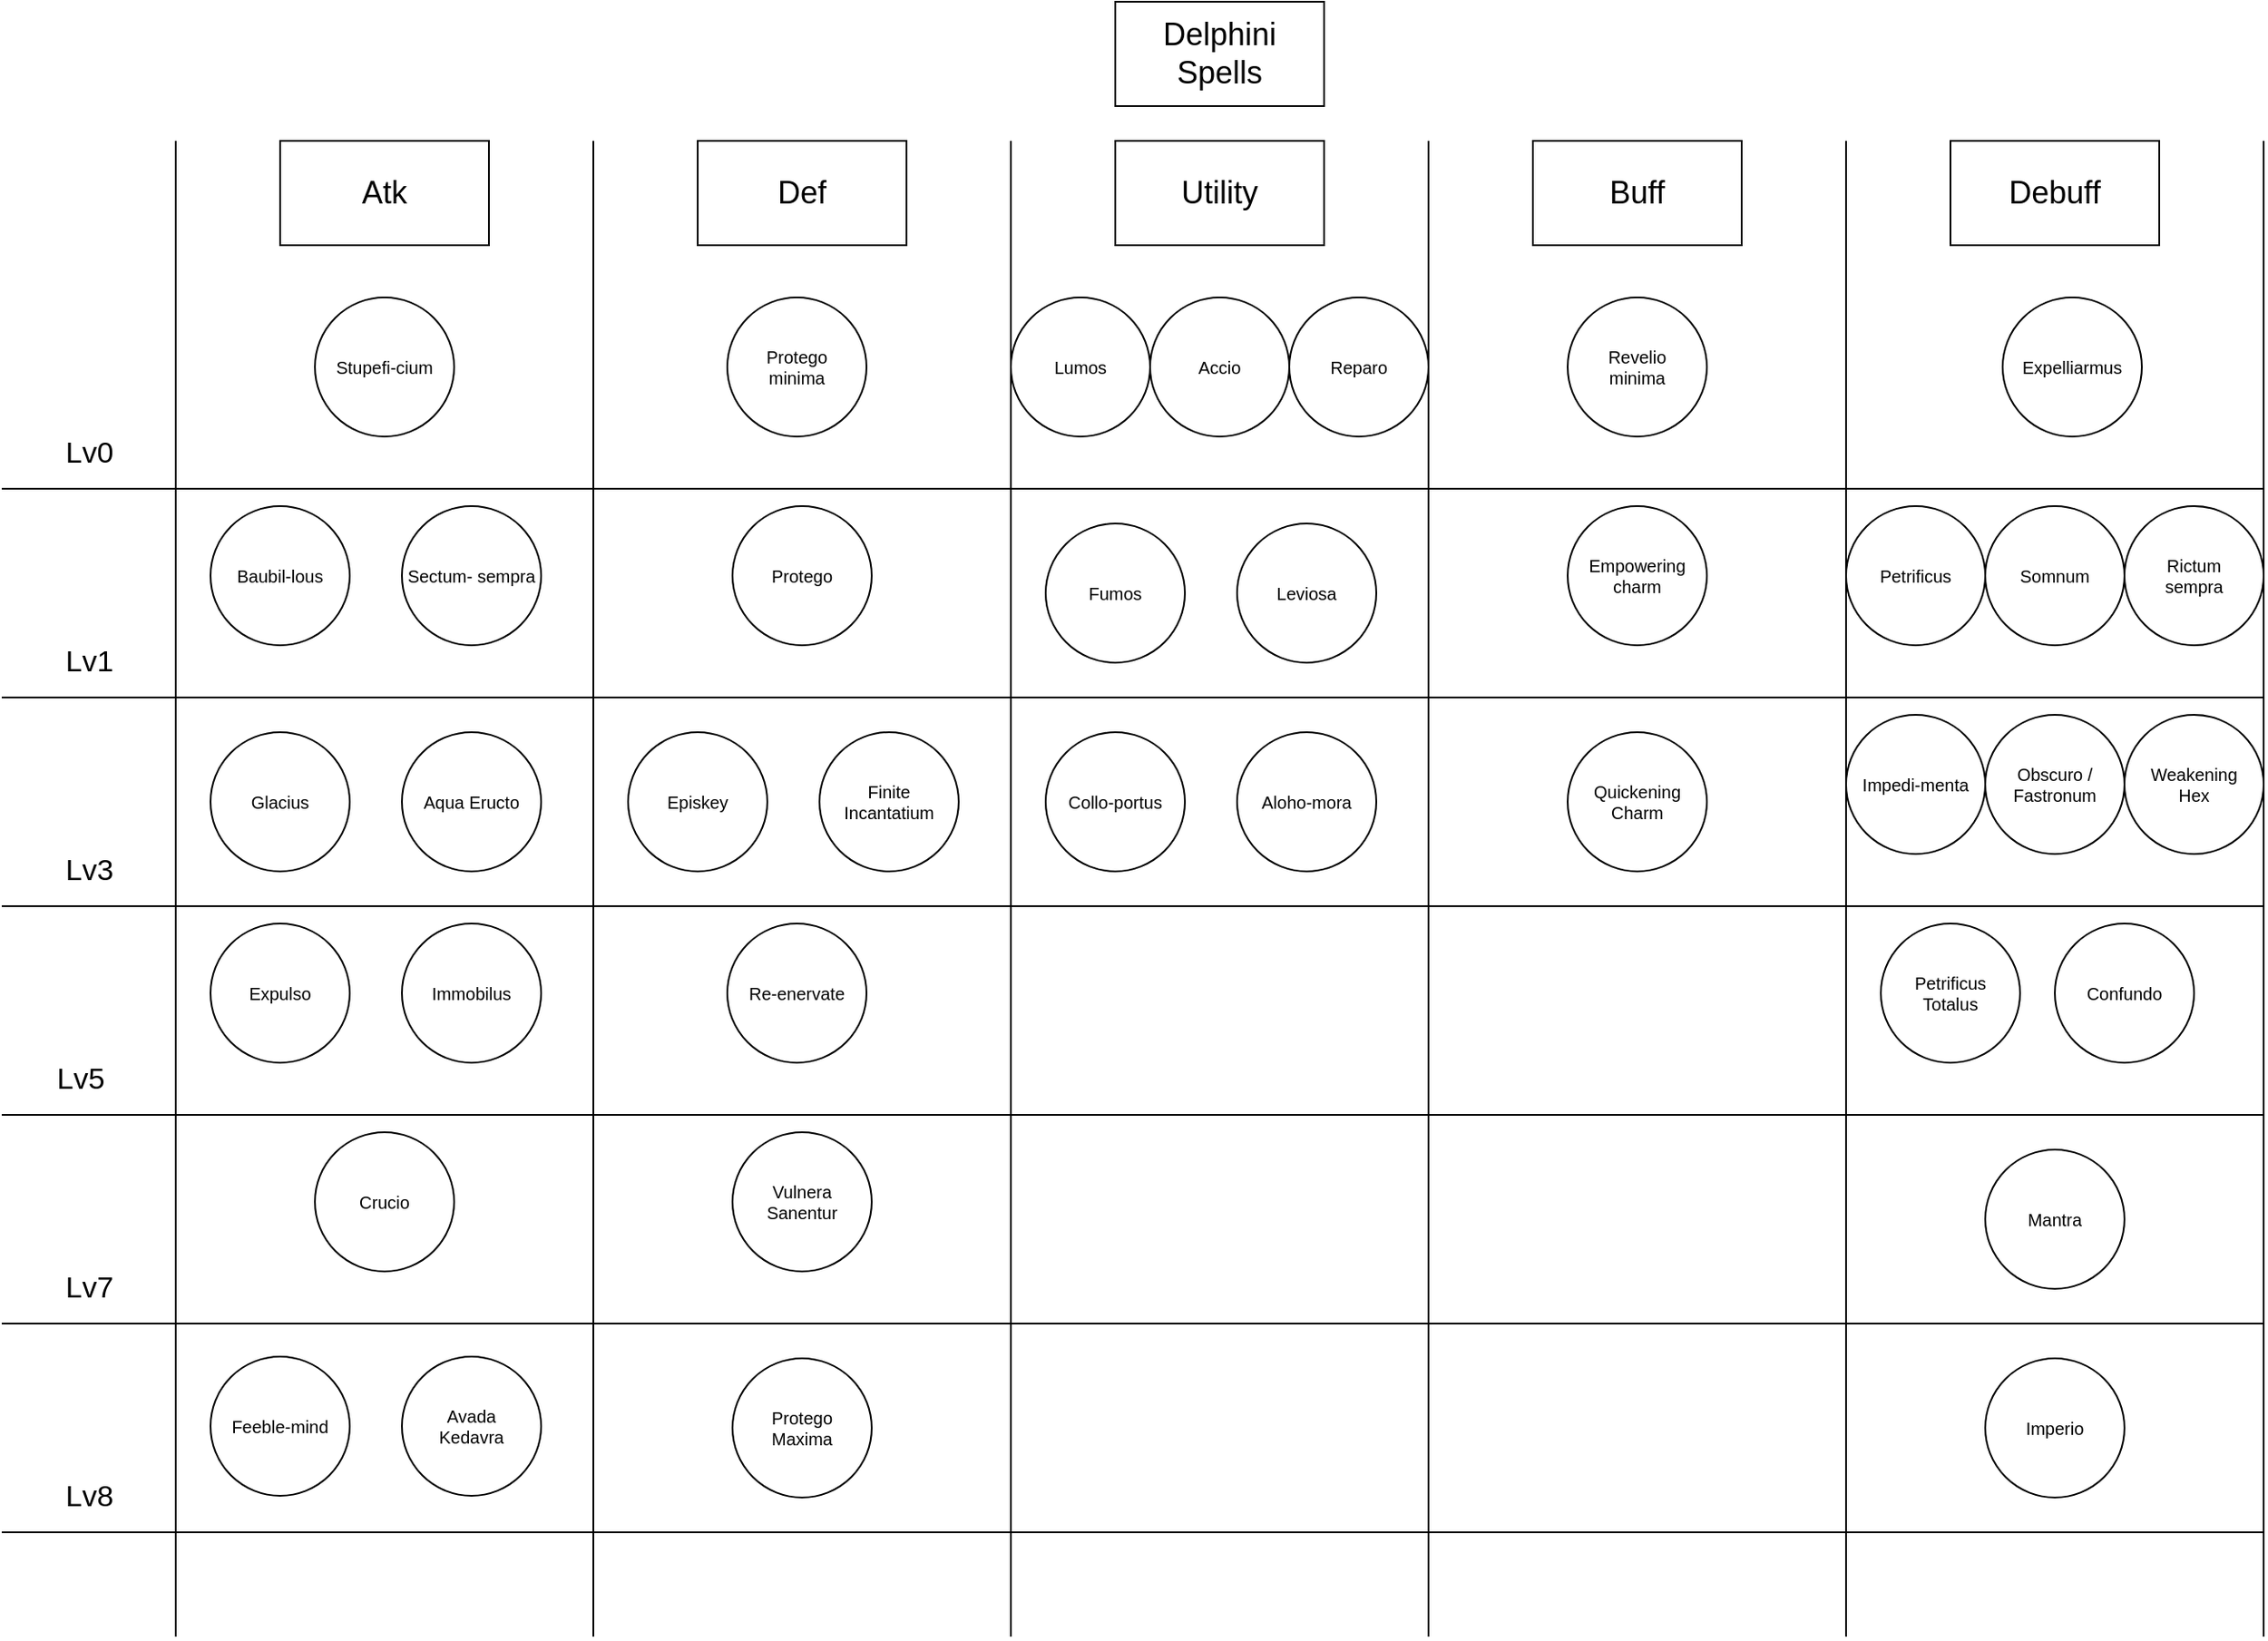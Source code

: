 <mxfile version="14.1.1" type="device"><diagram id="w3kXYWTYoxrWslqze_NZ" name="Page-1"><mxGraphModel dx="1028" dy="378" grid="1" gridSize="10" guides="1" tooltips="1" connect="1" arrows="1" fold="1" page="1" pageScale="1" pageWidth="827" pageHeight="1169" math="0" shadow="0"><root><mxCell id="0"/><mxCell id="1" parent="0"/><mxCell id="pvNNb8m8q3n-SPC6i2-q-1" value="&lt;font style=&quot;font-size: 18px&quot;&gt;Delphini&lt;br&gt;Spells&lt;br&gt;&lt;/font&gt;" style="rounded=0;whiteSpace=wrap;html=1;movable=1;resizable=1;rotatable=1;deletable=1;editable=1;connectable=1;" parent="1" vertex="1"><mxGeometry x="970" y="310" width="120" height="60" as="geometry"/></mxCell><mxCell id="pvNNb8m8q3n-SPC6i2-q-2" value="&lt;font style=&quot;font-size: 18px&quot;&gt;Atk&lt;/font&gt;" style="rounded=0;whiteSpace=wrap;html=1;movable=0;resizable=0;rotatable=0;deletable=0;editable=0;connectable=0;" parent="1" vertex="1"><mxGeometry x="490" y="390" width="120" height="60" as="geometry"/></mxCell><mxCell id="pvNNb8m8q3n-SPC6i2-q-3" value="&lt;font style=&quot;font-size: 18px&quot;&gt;Def&lt;/font&gt;" style="rounded=0;whiteSpace=wrap;html=1;movable=0;resizable=0;rotatable=0;deletable=0;editable=0;connectable=0;" parent="1" vertex="1"><mxGeometry x="730" y="390" width="120" height="60" as="geometry"/></mxCell><mxCell id="pvNNb8m8q3n-SPC6i2-q-4" value="&lt;span style=&quot;font-size: 18px&quot;&gt;Utility&lt;/span&gt;" style="rounded=0;whiteSpace=wrap;html=1;movable=0;resizable=0;rotatable=0;deletable=0;editable=0;connectable=0;" parent="1" vertex="1"><mxGeometry x="970" y="390" width="120" height="60" as="geometry"/></mxCell><mxCell id="pvNNb8m8q3n-SPC6i2-q-5" value="&lt;font style=&quot;font-size: 18px&quot;&gt;Buff&lt;/font&gt;" style="rounded=0;whiteSpace=wrap;html=1;movable=0;resizable=0;rotatable=0;deletable=0;editable=0;connectable=0;" parent="1" vertex="1"><mxGeometry x="1210" y="390" width="120" height="60" as="geometry"/></mxCell><mxCell id="pvNNb8m8q3n-SPC6i2-q-6" value="&lt;font style=&quot;font-size: 18px&quot;&gt;Debuff&lt;/font&gt;" style="rounded=0;whiteSpace=wrap;html=1;movable=0;resizable=0;rotatable=0;deletable=0;editable=0;connectable=0;" parent="1" vertex="1"><mxGeometry x="1450" y="390" width="120" height="60" as="geometry"/></mxCell><mxCell id="pvNNb8m8q3n-SPC6i2-q-7" value="" style="endArrow=none;html=1;" parent="1" edge="1"><mxGeometry width="50" height="50" relative="1" as="geometry"><mxPoint x="430" y="1250" as="sourcePoint"/><mxPoint x="430" y="390" as="targetPoint"/></mxGeometry></mxCell><mxCell id="pvNNb8m8q3n-SPC6i2-q-8" value="" style="endArrow=none;html=1;" parent="1" edge="1"><mxGeometry width="50" height="50" relative="1" as="geometry"><mxPoint x="670" y="1250" as="sourcePoint"/><mxPoint x="670" y="390" as="targetPoint"/></mxGeometry></mxCell><mxCell id="pvNNb8m8q3n-SPC6i2-q-9" value="" style="endArrow=none;html=1;" parent="1" edge="1"><mxGeometry width="50" height="50" relative="1" as="geometry"><mxPoint x="910" y="1250" as="sourcePoint"/><mxPoint x="910" y="390" as="targetPoint"/></mxGeometry></mxCell><mxCell id="pvNNb8m8q3n-SPC6i2-q-10" value="" style="endArrow=none;html=1;movable=0;resizable=0;rotatable=0;deletable=0;editable=0;connectable=0;" parent="1" edge="1"><mxGeometry width="50" height="50" relative="1" as="geometry"><mxPoint x="1150" y="1250" as="sourcePoint"/><mxPoint x="1150" y="390" as="targetPoint"/></mxGeometry></mxCell><mxCell id="pvNNb8m8q3n-SPC6i2-q-11" value="" style="endArrow=none;html=1;movable=0;resizable=0;rotatable=0;deletable=0;editable=0;connectable=0;" parent="1" edge="1"><mxGeometry width="50" height="50" relative="1" as="geometry"><mxPoint x="1390" y="1250" as="sourcePoint"/><mxPoint x="1390" y="390" as="targetPoint"/></mxGeometry></mxCell><mxCell id="pvNNb8m8q3n-SPC6i2-q-12" value="" style="endArrow=none;html=1;movable=0;resizable=0;rotatable=0;deletable=0;editable=0;connectable=0;" parent="1" edge="1"><mxGeometry width="50" height="50" relative="1" as="geometry"><mxPoint x="1630" y="1250" as="sourcePoint"/><mxPoint x="1630" y="390" as="targetPoint"/></mxGeometry></mxCell><mxCell id="pvNNb8m8q3n-SPC6i2-q-13" value="Stupefi-cium" style="ellipse;whiteSpace=wrap;html=1;aspect=fixed;fontSize=10;" parent="1" vertex="1"><mxGeometry x="510" y="480" width="80" height="80" as="geometry"/></mxCell><mxCell id="pvNNb8m8q3n-SPC6i2-q-16" value="" style="endArrow=none;html=1;movable=0;resizable=0;rotatable=0;deletable=0;editable=0;connectable=0;" parent="1" edge="1"><mxGeometry width="50" height="50" relative="1" as="geometry"><mxPoint x="330" y="590" as="sourcePoint"/><mxPoint x="1630" y="590" as="targetPoint"/></mxGeometry></mxCell><mxCell id="pvNNb8m8q3n-SPC6i2-q-17" value="" style="endArrow=none;html=1;movable=0;resizable=0;rotatable=0;deletable=0;editable=0;connectable=0;" parent="1" edge="1"><mxGeometry width="50" height="50" relative="1" as="geometry"><mxPoint x="330" y="710" as="sourcePoint"/><mxPoint x="1630" y="710" as="targetPoint"/></mxGeometry></mxCell><mxCell id="pvNNb8m8q3n-SPC6i2-q-18" value="" style="endArrow=none;html=1;movable=0;resizable=0;rotatable=0;deletable=0;editable=0;connectable=0;" parent="1" edge="1"><mxGeometry width="50" height="50" relative="1" as="geometry"><mxPoint x="330" y="830" as="sourcePoint"/><mxPoint x="1630" y="830" as="targetPoint"/></mxGeometry></mxCell><mxCell id="pvNNb8m8q3n-SPC6i2-q-19" value="" style="endArrow=none;html=1;movable=0;resizable=0;rotatable=0;deletable=0;editable=0;connectable=0;" parent="1" edge="1"><mxGeometry width="50" height="50" relative="1" as="geometry"><mxPoint x="330" y="950" as="sourcePoint"/><mxPoint x="1630" y="950" as="targetPoint"/></mxGeometry></mxCell><mxCell id="pvNNb8m8q3n-SPC6i2-q-20" value="" style="endArrow=none;html=1;movable=0;resizable=0;rotatable=0;deletable=0;editable=0;connectable=0;" parent="1" edge="1"><mxGeometry width="50" height="50" relative="1" as="geometry"><mxPoint x="330" y="1070" as="sourcePoint"/><mxPoint x="1630" y="1070" as="targetPoint"/></mxGeometry></mxCell><mxCell id="pvNNb8m8q3n-SPC6i2-q-21" value="" style="endArrow=none;html=1;movable=0;resizable=0;rotatable=0;deletable=0;editable=0;connectable=0;" parent="1" edge="1"><mxGeometry width="50" height="50" relative="1" as="geometry"><mxPoint x="330" y="1190" as="sourcePoint"/><mxPoint x="1630" y="1190" as="targetPoint"/></mxGeometry></mxCell><mxCell id="pvNNb8m8q3n-SPC6i2-q-22" value="Lv0" style="text;html=1;align=center;verticalAlign=middle;resizable=0;points=[];autosize=1;movable=0;rotatable=0;deletable=0;editable=0;connectable=0;fontSize=17;" parent="1" vertex="1"><mxGeometry x="360" y="555" width="40" height="30" as="geometry"/></mxCell><mxCell id="pvNNb8m8q3n-SPC6i2-q-23" value="Lv1" style="text;html=1;align=center;verticalAlign=middle;resizable=0;points=[];autosize=1;movable=0;rotatable=0;deletable=0;editable=0;connectable=0;fontSize=17;" parent="1" vertex="1"><mxGeometry x="360" y="675" width="40" height="30" as="geometry"/></mxCell><mxCell id="pvNNb8m8q3n-SPC6i2-q-24" value="Lv3" style="text;html=1;align=center;verticalAlign=middle;resizable=0;points=[];autosize=1;movable=0;rotatable=0;deletable=0;editable=0;connectable=0;fontSize=17;" parent="1" vertex="1"><mxGeometry x="360" y="795" width="40" height="30" as="geometry"/></mxCell><mxCell id="pvNNb8m8q3n-SPC6i2-q-25" value="Lv5" style="text;html=1;align=center;verticalAlign=middle;resizable=0;points=[];autosize=1;movable=0;rotatable=0;deletable=0;editable=0;connectable=0;fontSize=17;" parent="1" vertex="1"><mxGeometry x="355" y="915" width="40" height="30" as="geometry"/></mxCell><mxCell id="pvNNb8m8q3n-SPC6i2-q-26" value="Lv7" style="text;html=1;align=center;verticalAlign=middle;resizable=0;points=[];autosize=1;movable=0;rotatable=0;deletable=0;editable=0;connectable=0;fontSize=17;" parent="1" vertex="1"><mxGeometry x="360" y="1035" width="40" height="30" as="geometry"/></mxCell><mxCell id="pvNNb8m8q3n-SPC6i2-q-27" value="Lv8" style="text;html=1;align=center;verticalAlign=middle;resizable=0;points=[];autosize=1;movable=0;rotatable=0;deletable=0;editable=0;connectable=0;fontSize=17;" parent="1" vertex="1"><mxGeometry x="360" y="1155" width="40" height="30" as="geometry"/></mxCell><mxCell id="pvNNb8m8q3n-SPC6i2-q-28" value="Protego&lt;br&gt;minima" style="ellipse;whiteSpace=wrap;html=1;aspect=fixed;fontSize=10;" parent="1" vertex="1"><mxGeometry x="747" y="480" width="80" height="80" as="geometry"/></mxCell><mxCell id="pvNNb8m8q3n-SPC6i2-q-31" value="Lumos" style="ellipse;whiteSpace=wrap;html=1;aspect=fixed;fontSize=10;" parent="1" vertex="1"><mxGeometry x="910" y="480" width="80" height="80" as="geometry"/></mxCell><mxCell id="pvNNb8m8q3n-SPC6i2-q-32" value="Accio" style="ellipse;whiteSpace=wrap;html=1;aspect=fixed;fontSize=10;" parent="1" vertex="1"><mxGeometry x="990" y="480" width="80" height="80" as="geometry"/></mxCell><mxCell id="pvNNb8m8q3n-SPC6i2-q-33" value="Reparo" style="ellipse;whiteSpace=wrap;html=1;aspect=fixed;fontSize=10;direction=south;" parent="1" vertex="1"><mxGeometry x="1070" y="480" width="80" height="80" as="geometry"/></mxCell><mxCell id="pvNNb8m8q3n-SPC6i2-q-34" value="Revelio&lt;br&gt;minima" style="ellipse;whiteSpace=wrap;html=1;aspect=fixed;fontSize=10;" parent="1" vertex="1"><mxGeometry x="1230" y="480" width="80" height="80" as="geometry"/></mxCell><mxCell id="pvNNb8m8q3n-SPC6i2-q-37" value="Expelliarmus" style="ellipse;whiteSpace=wrap;html=1;aspect=fixed;fontSize=10;" parent="1" vertex="1"><mxGeometry x="1480" y="480" width="80" height="80" as="geometry"/></mxCell><mxCell id="pvNNb8m8q3n-SPC6i2-q-40" value="" style="endArrow=none;html=1;movable=0;resizable=0;rotatable=0;deletable=0;editable=0;connectable=0;" parent="1" edge="1"><mxGeometry width="50" height="50" relative="1" as="geometry"><mxPoint x="430" y="1250" as="sourcePoint"/><mxPoint x="430" y="390" as="targetPoint"/></mxGeometry></mxCell><mxCell id="pvNNb8m8q3n-SPC6i2-q-41" value="" style="endArrow=none;html=1;movable=0;resizable=0;rotatable=0;deletable=0;editable=0;connectable=0;" parent="1" edge="1"><mxGeometry width="50" height="50" relative="1" as="geometry"><mxPoint x="670" y="1250" as="sourcePoint"/><mxPoint x="670" y="390" as="targetPoint"/></mxGeometry></mxCell><mxCell id="pvNNb8m8q3n-SPC6i2-q-42" value="" style="endArrow=none;html=1;movable=0;resizable=0;rotatable=0;deletable=0;editable=0;connectable=0;" parent="1" edge="1"><mxGeometry width="50" height="50" relative="1" as="geometry"><mxPoint x="910" y="1250" as="sourcePoint"/><mxPoint x="910" y="390" as="targetPoint"/></mxGeometry></mxCell><mxCell id="pvNNb8m8q3n-SPC6i2-q-43" value="Sectum- sempra" style="ellipse;whiteSpace=wrap;html=1;aspect=fixed;fontSize=10;" parent="1" vertex="1"><mxGeometry x="560" y="600" width="80" height="80" as="geometry"/></mxCell><mxCell id="pvNNb8m8q3n-SPC6i2-q-44" value="Baubil-lous" style="ellipse;whiteSpace=wrap;html=1;aspect=fixed;fontSize=10;" parent="1" vertex="1"><mxGeometry x="450" y="600" width="80" height="80" as="geometry"/></mxCell><mxCell id="pvNNb8m8q3n-SPC6i2-q-49" value="Fumos" style="ellipse;whiteSpace=wrap;html=1;aspect=fixed;fontSize=10;" parent="1" vertex="1"><mxGeometry x="930" y="610" width="80" height="80" as="geometry"/></mxCell><mxCell id="pvNNb8m8q3n-SPC6i2-q-50" value="Leviosa" style="ellipse;whiteSpace=wrap;html=1;aspect=fixed;fontSize=10;" parent="1" vertex="1"><mxGeometry x="1040" y="610" width="80" height="80" as="geometry"/></mxCell><mxCell id="pvNNb8m8q3n-SPC6i2-q-52" value="Empowering&lt;br&gt;charm" style="ellipse;whiteSpace=wrap;html=1;aspect=fixed;fontSize=10;" parent="1" vertex="1"><mxGeometry x="1230" y="600" width="80" height="80" as="geometry"/></mxCell><mxCell id="pvNNb8m8q3n-SPC6i2-q-56" value="Petrificus" style="ellipse;whiteSpace=wrap;html=1;aspect=fixed;fontSize=10;" parent="1" vertex="1"><mxGeometry x="1390" y="600" width="80" height="80" as="geometry"/></mxCell><mxCell id="pvNNb8m8q3n-SPC6i2-q-58" value="Glacius" style="ellipse;whiteSpace=wrap;html=1;aspect=fixed;fontSize=10;" parent="1" vertex="1"><mxGeometry x="450" y="730" width="80" height="80" as="geometry"/></mxCell><mxCell id="pvNNb8m8q3n-SPC6i2-q-59" value="Aqua Eructo" style="ellipse;whiteSpace=wrap;html=1;aspect=fixed;fontSize=10;" parent="1" vertex="1"><mxGeometry x="560" y="730" width="80" height="80" as="geometry"/></mxCell><mxCell id="pvNNb8m8q3n-SPC6i2-q-62" value="Episkey" style="ellipse;whiteSpace=wrap;html=1;aspect=fixed;fontSize=10;" parent="1" vertex="1"><mxGeometry x="690" y="730" width="80" height="80" as="geometry"/></mxCell><mxCell id="pvNNb8m8q3n-SPC6i2-q-63" value="Finite&lt;br&gt;Incantatium" style="ellipse;whiteSpace=wrap;html=1;aspect=fixed;fontSize=10;" parent="1" vertex="1"><mxGeometry x="800" y="730" width="80" height="80" as="geometry"/></mxCell><mxCell id="pvNNb8m8q3n-SPC6i2-q-64" value="Collo-portus" style="ellipse;whiteSpace=wrap;html=1;aspect=fixed;fontSize=10;" parent="1" vertex="1"><mxGeometry x="930" y="730" width="80" height="80" as="geometry"/></mxCell><mxCell id="pvNNb8m8q3n-SPC6i2-q-65" value="Aloho-mora&lt;br&gt;" style="ellipse;whiteSpace=wrap;html=1;aspect=fixed;fontSize=10;" parent="1" vertex="1"><mxGeometry x="1040" y="730" width="80" height="80" as="geometry"/></mxCell><mxCell id="pvNNb8m8q3n-SPC6i2-q-69" value="Quickening&lt;br&gt;Charm" style="ellipse;whiteSpace=wrap;html=1;aspect=fixed;fontSize=10;" parent="1" vertex="1"><mxGeometry x="1230" y="730" width="80" height="80" as="geometry"/></mxCell><mxCell id="pvNNb8m8q3n-SPC6i2-q-71" value="Impedi-menta" style="ellipse;whiteSpace=wrap;html=1;aspect=fixed;fontSize=10;" parent="1" vertex="1"><mxGeometry x="1390" y="720" width="80" height="80" as="geometry"/></mxCell><mxCell id="pvNNb8m8q3n-SPC6i2-q-73" value="Expulso" style="ellipse;whiteSpace=wrap;html=1;aspect=fixed;fontSize=10;" parent="1" vertex="1"><mxGeometry x="450" y="840" width="80" height="80" as="geometry"/></mxCell><mxCell id="pvNNb8m8q3n-SPC6i2-q-74" value="Immobilus" style="ellipse;whiteSpace=wrap;html=1;aspect=fixed;fontSize=10;" parent="1" vertex="1"><mxGeometry x="560" y="840" width="80" height="80" as="geometry"/></mxCell><mxCell id="pvNNb8m8q3n-SPC6i2-q-77" value="Re-enervate" style="ellipse;whiteSpace=wrap;html=1;aspect=fixed;fontSize=10;" parent="1" vertex="1"><mxGeometry x="747" y="840" width="80" height="80" as="geometry"/></mxCell><mxCell id="pvNNb8m8q3n-SPC6i2-q-86" value="Petrificus&lt;br&gt;Totalus" style="ellipse;whiteSpace=wrap;html=1;aspect=fixed;fontSize=10;" parent="1" vertex="1"><mxGeometry x="1410" y="840" width="80" height="80" as="geometry"/></mxCell><mxCell id="pvNNb8m8q3n-SPC6i2-q-88" value="Feeble-mind&lt;br&gt;" style="ellipse;whiteSpace=wrap;html=1;aspect=fixed;fontSize=10;" parent="1" vertex="1"><mxGeometry x="450" y="1089" width="80" height="80" as="geometry"/></mxCell><mxCell id="pvNNb8m8q3n-SPC6i2-q-91" value="Vulnera&lt;br&gt;Sanentur" style="ellipse;whiteSpace=wrap;html=1;aspect=fixed;fontSize=10;" parent="1" vertex="1"><mxGeometry x="750" y="960" width="80" height="80" as="geometry"/></mxCell><mxCell id="pvNNb8m8q3n-SPC6i2-q-103" value="Avada&lt;br&gt;Kedavra" style="ellipse;whiteSpace=wrap;html=1;aspect=fixed;fontSize=10;fillColor=#FFFFFF;strokeColor=#000000;" parent="1" vertex="1"><mxGeometry x="560" y="1089" width="80" height="80" as="geometry"/></mxCell><mxCell id="pvNNb8m8q3n-SPC6i2-q-106" value="Protego&lt;br&gt;Maxima" style="ellipse;whiteSpace=wrap;html=1;aspect=fixed;fontSize=10;" parent="1" vertex="1"><mxGeometry x="750" y="1090" width="80" height="80" as="geometry"/></mxCell><mxCell id="pvNNb8m8q3n-SPC6i2-q-119" value="Protego" style="ellipse;whiteSpace=wrap;html=1;aspect=fixed;fontSize=10;" parent="1" vertex="1"><mxGeometry x="750" y="600" width="80" height="80" as="geometry"/></mxCell><mxCell id="pvNNb8m8q3n-SPC6i2-q-122" value="Somnum" style="ellipse;whiteSpace=wrap;html=1;aspect=fixed;fontSize=10;" parent="1" vertex="1"><mxGeometry x="1470" y="600" width="80" height="80" as="geometry"/></mxCell><mxCell id="3AwP584TPmMPXFfTA5wG-1" value="Crucio" style="ellipse;whiteSpace=wrap;html=1;aspect=fixed;fontSize=10;" parent="1" vertex="1"><mxGeometry x="510" y="960" width="80" height="80" as="geometry"/></mxCell><mxCell id="3AwP584TPmMPXFfTA5wG-2" value="Obscuro / Fastronum" style="ellipse;whiteSpace=wrap;html=1;aspect=fixed;fontSize=10;" parent="1" vertex="1"><mxGeometry x="1470" y="720" width="80" height="80" as="geometry"/></mxCell><mxCell id="3AwP584TPmMPXFfTA5wG-3" value="Weakening&lt;br&gt;Hex" style="ellipse;whiteSpace=wrap;html=1;aspect=fixed;fontSize=10;" parent="1" vertex="1"><mxGeometry x="1550" y="720" width="80" height="80" as="geometry"/></mxCell><mxCell id="3AwP584TPmMPXFfTA5wG-4" value="Confundo" style="ellipse;whiteSpace=wrap;html=1;aspect=fixed;fontSize=10;" parent="1" vertex="1"><mxGeometry x="1510" y="840" width="80" height="80" as="geometry"/></mxCell><mxCell id="3AwP584TPmMPXFfTA5wG-5" value="Rictum&lt;br&gt;sempra" style="ellipse;whiteSpace=wrap;html=1;aspect=fixed;fontSize=10;" parent="1" vertex="1"><mxGeometry x="1550" y="600" width="80" height="80" as="geometry"/></mxCell><mxCell id="3AwP584TPmMPXFfTA5wG-6" value="Mantra" style="ellipse;whiteSpace=wrap;html=1;aspect=fixed;fontSize=10;" parent="1" vertex="1"><mxGeometry x="1470" y="970" width="80" height="80" as="geometry"/></mxCell><mxCell id="3AwP584TPmMPXFfTA5wG-7" value="Imperio" style="ellipse;whiteSpace=wrap;html=1;aspect=fixed;fontSize=10;" parent="1" vertex="1"><mxGeometry x="1470" y="1090" width="80" height="80" as="geometry"/></mxCell></root></mxGraphModel></diagram></mxfile>